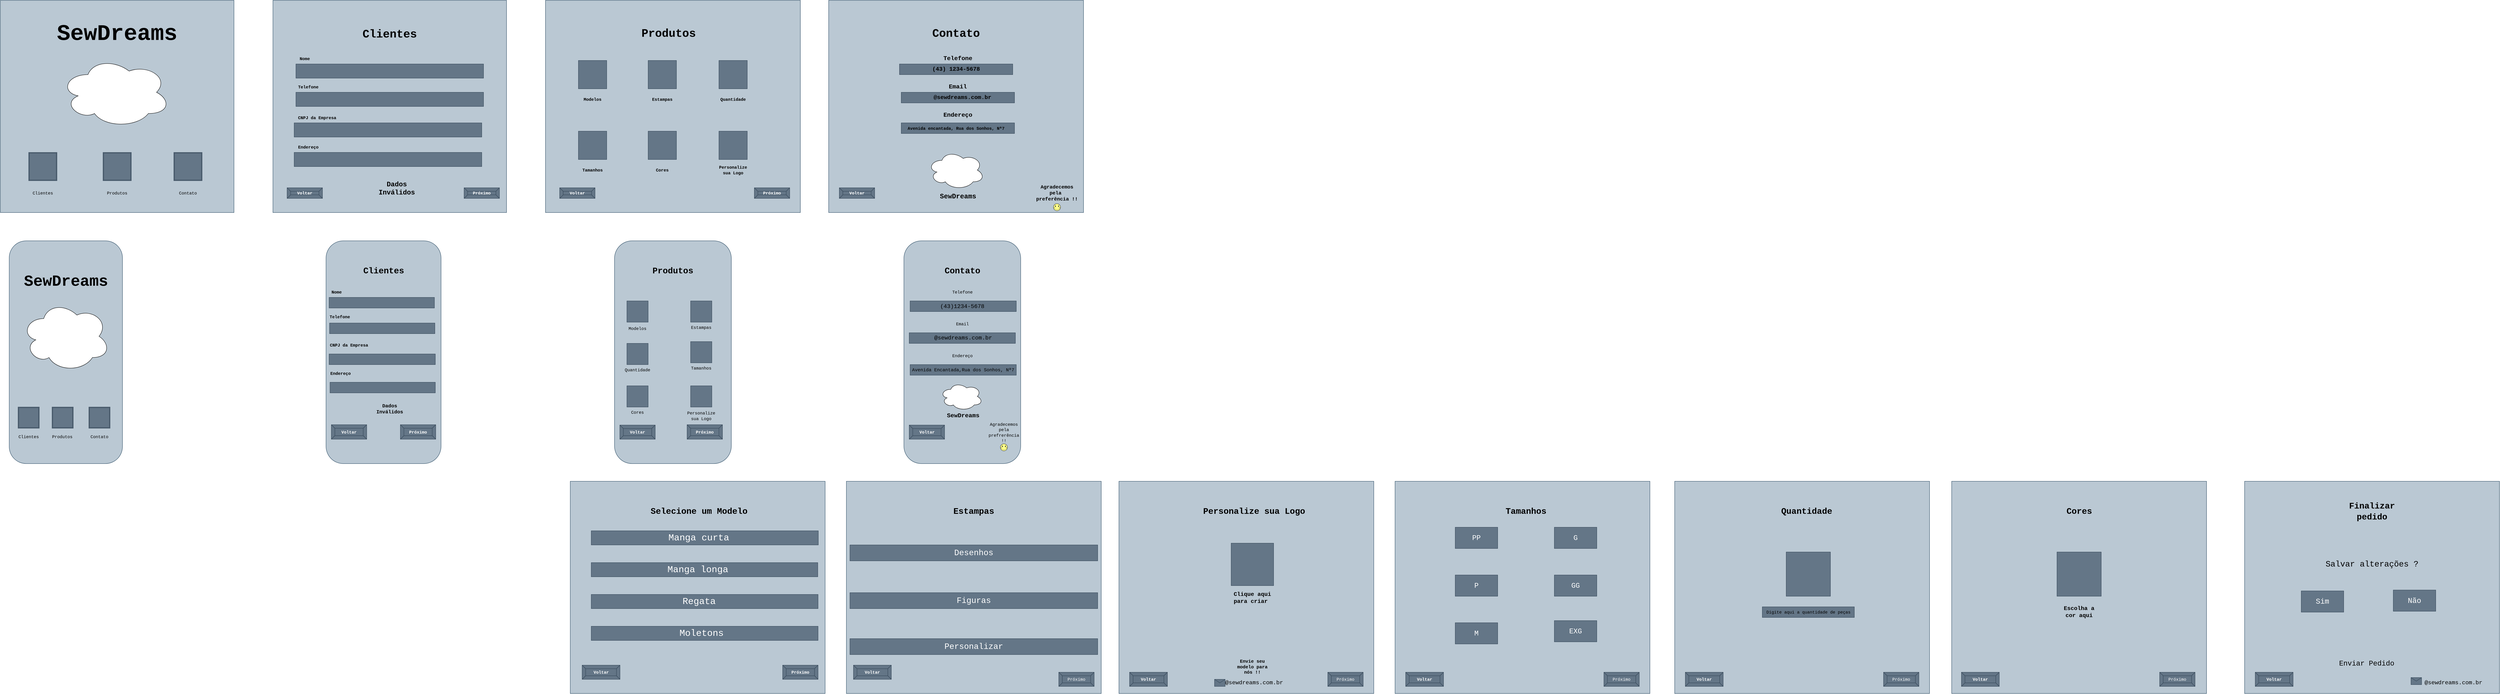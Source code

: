 <mxfile version="24.4.14" type="device">
  <diagram id="V2Eki8lrsAq_mwwm4eWt" name="Página-1">
    <mxGraphModel dx="1912" dy="1043" grid="1" gridSize="10" guides="1" tooltips="1" connect="1" arrows="1" fold="1" page="1" pageScale="1" pageWidth="827" pageHeight="1169" math="0" shadow="0">
      <root>
        <mxCell id="0" />
        <mxCell id="1" parent="0" />
        <mxCell id="AgfTuFufSc-NYEQd6qqG-1" value="" style="rounded=0;whiteSpace=wrap;html=1;direction=south;fillColor=#bac8d3;strokeColor=#23445d;" parent="1" vertex="1">
          <mxGeometry x="180" width="660" height="600" as="geometry" />
        </mxCell>
        <mxCell id="AgfTuFufSc-NYEQd6qqG-2" value="" style="shape=ext;double=1;whiteSpace=wrap;html=1;aspect=fixed;fillColor=#647687;strokeColor=#314354;fontColor=#ffffff;" parent="1" vertex="1">
          <mxGeometry x="260" y="430" width="80" height="80" as="geometry" />
        </mxCell>
        <mxCell id="AgfTuFufSc-NYEQd6qqG-3" value="" style="shape=ext;double=1;whiteSpace=wrap;html=1;aspect=fixed;fillColor=#647687;strokeColor=#314354;fontColor=#ffffff;" parent="1" vertex="1">
          <mxGeometry x="470" y="430" width="80" height="80" as="geometry" />
        </mxCell>
        <mxCell id="AgfTuFufSc-NYEQd6qqG-4" value="" style="shape=ext;double=1;whiteSpace=wrap;html=1;aspect=fixed;fillColor=#647687;strokeColor=#314354;fontColor=#ffffff;" parent="1" vertex="1">
          <mxGeometry x="670" y="430" width="80" height="80" as="geometry" />
        </mxCell>
        <mxCell id="AgfTuFufSc-NYEQd6qqG-6" value="" style="shape=image;html=1;verticalLabelPosition=bottom;verticalAlign=top;imageAspect=0;image=https://cdn-icons-png.flaticon.com/128/7223/7223258.png;" parent="1" vertex="1">
          <mxGeometry x="680" y="455" width="60" height="60" as="geometry" />
        </mxCell>
        <mxCell id="AgfTuFufSc-NYEQd6qqG-8" value="" style="shape=image;html=1;verticalLabelPosition=bottom;verticalAlign=top;imageAspect=0;image=https://cdn-icons-png.flaticon.com/128/2917/2917668.png;" parent="1" vertex="1">
          <mxGeometry x="480" y="460" width="60" height="60" as="geometry" />
        </mxCell>
        <mxCell id="AgfTuFufSc-NYEQd6qqG-10" value="" style="shape=image;html=1;verticalLabelPosition=bottom;verticalAlign=top;imageAspect=0;image=https://cdn-icons-png.flaticon.com/128/3239/3239147.png;" parent="1" vertex="1">
          <mxGeometry x="270" y="450" width="60" height="60" as="geometry" />
        </mxCell>
        <mxCell id="AgfTuFufSc-NYEQd6qqG-13" value="" style="ellipse;shape=cloud;whiteSpace=wrap;html=1;" parent="1" vertex="1">
          <mxGeometry x="350" y="160" width="310" height="200" as="geometry" />
        </mxCell>
        <mxCell id="AgfTuFufSc-NYEQd6qqG-15" value="" style="shape=image;html=1;verticalLabelPosition=bottom;verticalAlign=top;imageAspect=0;image=https://cdn-icons-png.flaticon.com/128/4424/4424430.png;" parent="1" vertex="1">
          <mxGeometry x="470" y="225" width="80" height="70" as="geometry" />
        </mxCell>
        <mxCell id="AgfTuFufSc-NYEQd6qqG-16" value="&lt;font face=&quot;Courier New&quot;&gt;Contato&lt;/font&gt;" style="text;html=1;align=center;verticalAlign=middle;whiteSpace=wrap;rounded=0;" parent="1" vertex="1">
          <mxGeometry x="680" y="530" width="60" height="30" as="geometry" />
        </mxCell>
        <mxCell id="AgfTuFufSc-NYEQd6qqG-17" value="&lt;font face=&quot;Courier New&quot;&gt;Produtos&lt;/font&gt;" style="text;html=1;align=center;verticalAlign=middle;whiteSpace=wrap;rounded=0;" parent="1" vertex="1">
          <mxGeometry x="480" y="530" width="60" height="30" as="geometry" />
        </mxCell>
        <mxCell id="AgfTuFufSc-NYEQd6qqG-18" value="&lt;font face=&quot;Courier New&quot;&gt;Clientes&lt;/font&gt;" style="text;html=1;align=center;verticalAlign=middle;whiteSpace=wrap;rounded=0;" parent="1" vertex="1">
          <mxGeometry x="270" y="530" width="60" height="30" as="geometry" />
        </mxCell>
        <mxCell id="AgfTuFufSc-NYEQd6qqG-19" value="SewDreams" style="text;html=1;align=center;verticalAlign=middle;whiteSpace=wrap;rounded=0;fontFamily=Courier New;fontSize=63;fontStyle=1" parent="1" vertex="1">
          <mxGeometry x="205" y="60" width="610" height="70" as="geometry" />
        </mxCell>
        <mxCell id="AgfTuFufSc-NYEQd6qqG-20" value="&lt;h1&gt;&lt;br&gt;&lt;/h1&gt;" style="rounded=0;whiteSpace=wrap;html=1;direction=south;fillColor=#bac8d3;strokeColor=#23445d;" parent="1" vertex="1">
          <mxGeometry x="950" width="660" height="600" as="geometry" />
        </mxCell>
        <mxCell id="AgfTuFufSc-NYEQd6qqG-21" value="&lt;font face=&quot;Courier New&quot; style=&quot;font-size: 32px;&quot;&gt;&lt;span style=&quot;font-size: 32px;&quot;&gt;&lt;span style=&quot;font-size: 32px;&quot;&gt;Clientes&lt;/span&gt;&lt;/span&gt;&lt;/font&gt;" style="text;html=1;align=center;verticalAlign=middle;whiteSpace=wrap;rounded=0;fontSize=32;fontStyle=1" parent="1" vertex="1">
          <mxGeometry x="1090" y="80" width="380" height="30" as="geometry" />
        </mxCell>
        <mxCell id="AgfTuFufSc-NYEQd6qqG-24" value="" style="rounded=0;whiteSpace=wrap;html=1;fillColor=#647687;fontColor=#ffffff;strokeColor=#314354;" parent="1" vertex="1">
          <mxGeometry x="1015" y="180" width="530" height="40" as="geometry" />
        </mxCell>
        <mxCell id="AgfTuFufSc-NYEQd6qqG-25" value="" style="rounded=0;whiteSpace=wrap;html=1;fillColor=#647687;fontColor=#ffffff;strokeColor=#314354;" parent="1" vertex="1">
          <mxGeometry x="1015" y="260" width="530" height="40" as="geometry" />
        </mxCell>
        <mxCell id="AgfTuFufSc-NYEQd6qqG-26" value="" style="rounded=0;whiteSpace=wrap;html=1;fillColor=#647687;fontColor=#ffffff;strokeColor=#314354;" parent="1" vertex="1">
          <mxGeometry x="1010" y="346.5" width="530" height="40" as="geometry" />
        </mxCell>
        <mxCell id="AgfTuFufSc-NYEQd6qqG-27" value="" style="rounded=0;whiteSpace=wrap;html=1;direction=south;fillColor=#bac8d3;strokeColor=#23445d;" parent="1" vertex="1">
          <mxGeometry x="1720" width="720" height="600" as="geometry" />
        </mxCell>
        <mxCell id="AgfTuFufSc-NYEQd6qqG-28" value="&lt;h1&gt;&lt;font style=&quot;font-size: 32px;&quot; face=&quot;Courier New&quot;&gt;Produtos&lt;/font&gt;&lt;/h1&gt;" style="text;html=1;align=center;verticalAlign=middle;whiteSpace=wrap;rounded=0;" parent="1" vertex="1">
          <mxGeometry x="1893" y="80" width="350" height="30" as="geometry" />
        </mxCell>
        <mxCell id="AgfTuFufSc-NYEQd6qqG-29" value="" style="whiteSpace=wrap;html=1;aspect=fixed;fillColor=#647687;fontColor=#ffffff;strokeColor=#314354;" parent="1" vertex="1">
          <mxGeometry x="1813" y="170" width="80" height="80" as="geometry" />
        </mxCell>
        <mxCell id="AgfTuFufSc-NYEQd6qqG-30" value="" style="whiteSpace=wrap;html=1;aspect=fixed;fillColor=#647687;fontColor=#ffffff;strokeColor=#314354;" parent="1" vertex="1">
          <mxGeometry x="2010" y="170" width="80" height="80" as="geometry" />
        </mxCell>
        <mxCell id="AgfTuFufSc-NYEQd6qqG-31" value="" style="whiteSpace=wrap;html=1;aspect=fixed;fillColor=#647687;fontColor=#ffffff;strokeColor=#314354;" parent="1" vertex="1">
          <mxGeometry x="2210" y="170" width="80" height="80" as="geometry" />
        </mxCell>
        <mxCell id="AgfTuFufSc-NYEQd6qqG-32" value="" style="whiteSpace=wrap;html=1;aspect=fixed;fillColor=#647687;fontColor=#ffffff;strokeColor=#314354;" parent="1" vertex="1">
          <mxGeometry x="1813" y="370" width="80" height="80" as="geometry" />
        </mxCell>
        <mxCell id="AgfTuFufSc-NYEQd6qqG-33" value="" style="whiteSpace=wrap;html=1;aspect=fixed;fillColor=#647687;fontColor=#ffffff;strokeColor=#314354;" parent="1" vertex="1">
          <mxGeometry x="2010" y="370" width="80" height="80" as="geometry" />
        </mxCell>
        <mxCell id="AgfTuFufSc-NYEQd6qqG-34" value="" style="whiteSpace=wrap;html=1;aspect=fixed;fillColor=#647687;fontColor=#ffffff;strokeColor=#314354;" parent="1" vertex="1">
          <mxGeometry x="2210" y="370" width="80" height="80" as="geometry" />
        </mxCell>
        <mxCell id="AgfTuFufSc-NYEQd6qqG-38" style="edgeStyle=orthogonalEdgeStyle;rounded=0;orthogonalLoop=1;jettySize=auto;html=1;exitX=1;exitY=0.5;exitDx=0;exitDy=0;" parent="1" source="AgfTuFufSc-NYEQd6qqG-27" target="AgfTuFufSc-NYEQd6qqG-27" edge="1">
          <mxGeometry relative="1" as="geometry" />
        </mxCell>
        <mxCell id="AgfTuFufSc-NYEQd6qqG-39" value="" style="rounded=0;whiteSpace=wrap;html=1;direction=south;fillColor=#bac8d3;strokeColor=#23445d;fontFamily=Courier New;fontStyle=1" parent="1" vertex="1">
          <mxGeometry x="2520" width="720" height="600" as="geometry" />
        </mxCell>
        <mxCell id="AgfTuFufSc-NYEQd6qqG-40" value="&lt;b&gt;&lt;font style=&quot;font-size: 32px;&quot;&gt;Contato&lt;/font&gt;&lt;/b&gt;" style="text;html=1;align=center;verticalAlign=middle;whiteSpace=wrap;rounded=0;fontFamily=Courier New;" parent="1" vertex="1">
          <mxGeometry x="2755" y="80" width="250" height="30" as="geometry" />
        </mxCell>
        <mxCell id="AgfTuFufSc-NYEQd6qqG-41" value="&lt;font face=&quot;Courier New&quot;&gt;&lt;b&gt;Voltar&lt;/b&gt;&lt;/font&gt;" style="labelPosition=center;verticalLabelPosition=middle;align=center;html=1;shape=mxgraph.basic.button;dx=10;whiteSpace=wrap;fillColor=#647687;fontColor=#ffffff;strokeColor=#314354;" parent="1" vertex="1">
          <mxGeometry x="1760" y="530" width="100" height="30" as="geometry" />
        </mxCell>
        <mxCell id="AgfTuFufSc-NYEQd6qqG-42" value="&lt;font face=&quot;Courier New&quot;&gt;&lt;b&gt;Próximo&lt;/b&gt;&lt;/font&gt;" style="labelPosition=center;verticalLabelPosition=middle;align=center;html=1;shape=mxgraph.basic.button;dx=10;whiteSpace=wrap;fillColor=#647687;strokeColor=#314354;fontColor=#ffffff;" parent="1" vertex="1">
          <mxGeometry x="2310" y="530" width="100" height="30" as="geometry" />
        </mxCell>
        <mxCell id="AgfTuFufSc-NYEQd6qqG-43" value="&lt;font face=&quot;Courier New&quot;&gt;&lt;b&gt;Próximo&lt;/b&gt;&lt;/font&gt;" style="labelPosition=center;verticalLabelPosition=middle;align=center;html=1;shape=mxgraph.basic.button;dx=10;whiteSpace=wrap;fillColor=#647687;fontColor=#ffffff;strokeColor=#314354;" parent="1" vertex="1">
          <mxGeometry x="1490" y="530" width="100" height="30" as="geometry" />
        </mxCell>
        <mxCell id="AgfTuFufSc-NYEQd6qqG-44" value="&lt;font face=&quot;Courier New&quot;&gt;&lt;b&gt;Voltar&lt;/b&gt;&lt;/font&gt;" style="labelPosition=center;verticalLabelPosition=middle;align=center;html=1;shape=mxgraph.basic.button;dx=10;whiteSpace=wrap;fillColor=#647687;fontColor=#ffffff;strokeColor=#314354;" parent="1" vertex="1">
          <mxGeometry x="990" y="530" width="100" height="30" as="geometry" />
        </mxCell>
        <mxCell id="AgfTuFufSc-NYEQd6qqG-45" value="&lt;font face=&quot;Courier New&quot;&gt;&lt;b&gt;Voltar&lt;/b&gt;&lt;/font&gt;" style="labelPosition=center;verticalLabelPosition=middle;align=center;html=1;shape=mxgraph.basic.button;dx=10;whiteSpace=wrap;fillColor=#647687;fontColor=#ffffff;strokeColor=#314354;" parent="1" vertex="1">
          <mxGeometry x="2550" y="530" width="100" height="30" as="geometry" />
        </mxCell>
        <mxCell id="AgfTuFufSc-NYEQd6qqG-50" value="&lt;font size=&quot;1&quot; face=&quot;Courier New&quot;&gt;&lt;b style=&quot;font-size: 17px;&quot;&gt;Email&lt;/b&gt;&lt;/font&gt;" style="text;html=1;align=center;verticalAlign=middle;whiteSpace=wrap;rounded=0;" parent="1" vertex="1">
          <mxGeometry x="2855" y="230" width="60" height="30" as="geometry" />
        </mxCell>
        <mxCell id="AgfTuFufSc-NYEQd6qqG-53" value="" style="verticalLabelPosition=bottom;verticalAlign=top;html=1;shape=mxgraph.basic.rect;fillColor2=none;strokeWidth=1;size=20;indent=5;fillColor=#647687;fontColor=#ffffff;strokeColor=#314354;" parent="1" vertex="1">
          <mxGeometry x="2720" y="180" width="320" height="30" as="geometry" />
        </mxCell>
        <mxCell id="AgfTuFufSc-NYEQd6qqG-54" value="&lt;font face=&quot;Courier New&quot; style=&quot;font-size: 16px;&quot;&gt;&lt;b&gt;(43) 1234-5678&lt;/b&gt;&lt;/font&gt;" style="text;html=1;align=center;verticalAlign=middle;whiteSpace=wrap;rounded=0;" parent="1" vertex="1">
          <mxGeometry x="2720" y="180" width="320" height="30" as="geometry" />
        </mxCell>
        <mxCell id="AgfTuFufSc-NYEQd6qqG-55" value="" style="verticalLabelPosition=bottom;verticalAlign=top;html=1;shape=mxgraph.basic.rect;fillColor2=none;strokeWidth=1;size=20;indent=5;fillColor=#647687;fontColor=#ffffff;strokeColor=#314354;" parent="1" vertex="1">
          <mxGeometry x="2725" y="260" width="320" height="30" as="geometry" />
        </mxCell>
        <mxCell id="AgfTuFufSc-NYEQd6qqG-56" value="&lt;font color=&quot;#030303&quot; style=&quot;font-size: 16px;&quot; face=&quot;Courier New&quot;&gt;&lt;b&gt;@sewdreams.com.br&lt;/b&gt;&lt;/font&gt;" style="text;html=1;align=center;verticalAlign=middle;whiteSpace=wrap;rounded=0;" parent="1" vertex="1">
          <mxGeometry x="2852.5" y="260" width="90" height="30" as="geometry" />
        </mxCell>
        <mxCell id="9omwzjIVflfiaItljNFr-4" value="&lt;font face=&quot;Courier New&quot;&gt;&lt;b&gt;Nome&lt;/b&gt;&lt;/font&gt;" style="text;html=1;align=center;verticalAlign=middle;whiteSpace=wrap;rounded=0;" parent="1" vertex="1">
          <mxGeometry x="1010" y="150" width="60" height="30" as="geometry" />
        </mxCell>
        <mxCell id="9omwzjIVflfiaItljNFr-5" value="&lt;font face=&quot;Courier New&quot;&gt;&lt;b&gt;Telefone&lt;/b&gt;&lt;/font&gt;" style="text;html=1;align=center;verticalAlign=middle;whiteSpace=wrap;rounded=0;" parent="1" vertex="1">
          <mxGeometry x="1020" y="230" width="60" height="30" as="geometry" />
        </mxCell>
        <mxCell id="9omwzjIVflfiaItljNFr-7" value="&lt;font face=&quot;Courier New&quot;&gt;&lt;b&gt;Modelos&lt;/b&gt;&lt;/font&gt;" style="text;html=1;align=center;verticalAlign=middle;whiteSpace=wrap;rounded=0;" parent="1" vertex="1">
          <mxGeometry x="1823" y="265" width="60" height="30" as="geometry" />
        </mxCell>
        <mxCell id="9omwzjIVflfiaItljNFr-8" value="&lt;font face=&quot;Courier New&quot;&gt;&lt;b&gt;Estampas&lt;/b&gt;&lt;/font&gt;" style="text;html=1;align=center;verticalAlign=middle;whiteSpace=wrap;rounded=0;" parent="1" vertex="1">
          <mxGeometry x="2020" y="265" width="60" height="30" as="geometry" />
        </mxCell>
        <mxCell id="9omwzjIVflfiaItljNFr-9" value="&lt;font face=&quot;Courier New&quot;&gt;&lt;b&gt;Tamanhos&lt;/b&gt;&lt;/font&gt;" style="text;html=1;align=center;verticalAlign=middle;whiteSpace=wrap;rounded=0;" parent="1" vertex="1">
          <mxGeometry x="1823" y="465" width="60" height="30" as="geometry" />
        </mxCell>
        <mxCell id="9omwzjIVflfiaItljNFr-10" value="&lt;font face=&quot;Courier New&quot;&gt;&lt;b&gt;Cores&lt;/b&gt;&lt;/font&gt;" style="text;html=1;align=center;verticalAlign=middle;whiteSpace=wrap;rounded=0;" parent="1" vertex="1">
          <mxGeometry x="2020" y="465" width="60" height="30" as="geometry" />
        </mxCell>
        <mxCell id="9omwzjIVflfiaItljNFr-11" value="&lt;font face=&quot;Courier New&quot;&gt;&lt;b&gt;Quantidade&lt;/b&gt;&lt;/font&gt;" style="text;html=1;align=center;verticalAlign=middle;whiteSpace=wrap;rounded=0;" parent="1" vertex="1">
          <mxGeometry x="2220" y="265" width="60" height="30" as="geometry" />
        </mxCell>
        <mxCell id="9omwzjIVflfiaItljNFr-12" value="&lt;font face=&quot;Courier New&quot;&gt;&lt;b&gt;Personalize sua Logo&lt;/b&gt;&lt;/font&gt;" style="text;html=1;align=center;verticalAlign=middle;whiteSpace=wrap;rounded=0;" parent="1" vertex="1">
          <mxGeometry x="2220" y="465" width="60" height="30" as="geometry" />
        </mxCell>
        <mxCell id="9omwzjIVflfiaItljNFr-13" value="&lt;font face=&quot;Courier New&quot;&gt;&lt;b&gt;CNPJ da Empresa&lt;/b&gt;&lt;/font&gt;" style="text;html=1;align=center;verticalAlign=middle;whiteSpace=wrap;rounded=0;" parent="1" vertex="1">
          <mxGeometry x="990" y="316.5" width="170" height="30" as="geometry" />
        </mxCell>
        <mxCell id="9omwzjIVflfiaItljNFr-15" value="" style="ellipse;shape=cloud;whiteSpace=wrap;html=1;" parent="1" vertex="1">
          <mxGeometry x="2800" y="425" width="160" height="110" as="geometry" />
        </mxCell>
        <mxCell id="9omwzjIVflfiaItljNFr-16" value="" style="shape=image;html=1;verticalLabelPosition=bottom;verticalAlign=top;imageAspect=0;image=https://cdn-icons-png.flaticon.com/128/4424/4424430.png;" parent="1" vertex="1">
          <mxGeometry x="2857.5" y="455" width="50" height="50" as="geometry" />
        </mxCell>
        <mxCell id="9omwzjIVflfiaItljNFr-17" value="&lt;font size=&quot;1&quot; face=&quot;Courier New&quot; style=&quot;&quot;&gt;&lt;b style=&quot;font-size: 19px;&quot;&gt;SewDreams&lt;/b&gt;&lt;/font&gt;" style="text;html=1;align=center;verticalAlign=middle;whiteSpace=wrap;rounded=0;" parent="1" vertex="1">
          <mxGeometry x="2842.5" y="540" width="85" height="30" as="geometry" />
        </mxCell>
        <mxCell id="9omwzjIVflfiaItljNFr-18" value="&lt;font size=&quot;1&quot; face=&quot;Courier New&quot;&gt;&lt;b style=&quot;font-size: 14px;&quot;&gt;Agradecemos pela&amp;nbsp; preferência !!&lt;/b&gt;&lt;/font&gt;" style="text;html=1;align=center;verticalAlign=middle;whiteSpace=wrap;rounded=0;" parent="1" vertex="1">
          <mxGeometry x="3100" y="530" width="130" height="30" as="geometry" />
        </mxCell>
        <mxCell id="9omwzjIVflfiaItljNFr-19" value="" style="shape=image;verticalLabelPosition=bottom;labelBackgroundColor=default;verticalAlign=top;aspect=fixed;imageAspect=0;image=https://cdn-icons-png.flaticon.com/128/4002/4002506.png;" parent="1" vertex="1">
          <mxGeometry x="2219" y="190" width="61" height="61" as="geometry" />
        </mxCell>
        <mxCell id="9omwzjIVflfiaItljNFr-23" value="" style="shape=image;verticalLabelPosition=bottom;labelBackgroundColor=default;verticalAlign=top;aspect=fixed;imageAspect=0;image=https://cdn-icons-png.flaticon.com/128/5294/5294796.png;" parent="1" vertex="1">
          <mxGeometry x="2215.5" y="384" width="68" height="68" as="geometry" />
        </mxCell>
        <mxCell id="9omwzjIVflfiaItljNFr-24" value="" style="shape=image;verticalLabelPosition=bottom;labelBackgroundColor=default;verticalAlign=top;aspect=fixed;imageAspect=0;image=https://cdn-icons-png.flaticon.com/128/2280/2280559.png;" parent="1" vertex="1">
          <mxGeometry x="2022" y="392" width="58" height="58" as="geometry" />
        </mxCell>
        <mxCell id="9omwzjIVflfiaItljNFr-25" value="" style="shape=image;verticalLabelPosition=bottom;labelBackgroundColor=default;verticalAlign=top;aspect=fixed;imageAspect=0;image=https://cdn-icons-png.flaticon.com/128/8996/8996654.png;" parent="1" vertex="1">
          <mxGeometry x="1820" y="386.5" width="63" height="63" as="geometry" />
        </mxCell>
        <mxCell id="9omwzjIVflfiaItljNFr-26" value="" style="shape=image;verticalLabelPosition=bottom;labelBackgroundColor=default;verticalAlign=top;aspect=fixed;imageAspect=0;image=https://cdn-icons-png.flaticon.com/128/3005/3005895.png;" parent="1" vertex="1">
          <mxGeometry x="2025" y="195" width="55" height="55" as="geometry" />
        </mxCell>
        <mxCell id="9omwzjIVflfiaItljNFr-27" value="" style="shape=image;verticalLabelPosition=bottom;labelBackgroundColor=default;verticalAlign=top;aspect=fixed;imageAspect=0;image=https://cdn-icons-png.flaticon.com/128/4029/4029200.png;" parent="1" vertex="1">
          <mxGeometry x="1823.5" y="190.5" width="59.5" height="59.5" as="geometry" />
        </mxCell>
        <mxCell id="9omwzjIVflfiaItljNFr-28" value="&lt;font face=&quot;Courier New&quot;&gt;&lt;b&gt;Endereço&lt;/b&gt;&lt;/font&gt;" style="text;html=1;align=center;verticalAlign=middle;whiteSpace=wrap;rounded=0;" parent="1" vertex="1">
          <mxGeometry x="1020" y="400" width="60" height="30" as="geometry" />
        </mxCell>
        <mxCell id="9omwzjIVflfiaItljNFr-29" value="" style="rounded=0;whiteSpace=wrap;html=1;fillColor=#647687;fontColor=#ffffff;strokeColor=#314354;" parent="1" vertex="1">
          <mxGeometry x="1010" y="430" width="530" height="40" as="geometry" />
        </mxCell>
        <mxCell id="9omwzjIVflfiaItljNFr-31" value="&lt;font size=&quot;1&quot; face=&quot;Courier New&quot;&gt;&lt;b style=&quot;font-size: 17px;&quot;&gt;Telefone&lt;/b&gt;&lt;/font&gt;" style="text;html=1;align=center;verticalAlign=middle;whiteSpace=wrap;rounded=0;" parent="1" vertex="1">
          <mxGeometry x="2855" y="150" width="60" height="30" as="geometry" />
        </mxCell>
        <mxCell id="9omwzjIVflfiaItljNFr-32" value="&lt;font size=&quot;1&quot; face=&quot;Courier New&quot;&gt;&lt;b style=&quot;font-size: 17px;&quot;&gt;Endereço&lt;/b&gt;&lt;/font&gt;" style="text;html=1;align=center;verticalAlign=middle;whiteSpace=wrap;rounded=0;" parent="1" vertex="1">
          <mxGeometry x="2855" y="310" width="60" height="30" as="geometry" />
        </mxCell>
        <mxCell id="9omwzjIVflfiaItljNFr-33" value="" style="rounded=0;whiteSpace=wrap;html=1;fillColor=#647687;fontColor=#ffffff;strokeColor=#314354;" parent="1" vertex="1">
          <mxGeometry x="2725" y="346.5" width="320" height="30" as="geometry" />
        </mxCell>
        <mxCell id="9omwzjIVflfiaItljNFr-34" value="&lt;font color=&quot;#030303&quot;&gt;&lt;font style=&quot;&quot; face=&quot;Courier New&quot;&gt;&lt;b style=&quot;&quot;&gt;Avenida encantada, Rua dos Sonhos, Nª7&lt;/b&gt;&lt;/font&gt;&lt;/font&gt;" style="text;html=1;align=center;verticalAlign=middle;whiteSpace=wrap;rounded=0;" parent="1" vertex="1">
          <mxGeometry x="2686.25" y="346.5" width="387.5" height="30" as="geometry" />
        </mxCell>
        <mxCell id="9omwzjIVflfiaItljNFr-35" value="" style="verticalLabelPosition=bottom;verticalAlign=top;html=1;shape=mxgraph.basic.smiley;fillColor=#ffff88;strokeColor=#36393d;fontSize=8;" parent="1" vertex="1">
          <mxGeometry x="3155" y="575" width="20" height="20" as="geometry" />
        </mxCell>
        <mxCell id="9omwzjIVflfiaItljNFr-38" value="" style="rounded=1;whiteSpace=wrap;html=1;direction=south;fillColor=#bac8d3;strokeColor=#23445d;" parent="1" vertex="1">
          <mxGeometry x="205" y="680" width="320" height="630" as="geometry" />
        </mxCell>
        <mxCell id="9omwzjIVflfiaItljNFr-41" value="&lt;h1 style=&quot;&quot;&gt;&lt;font style=&quot;font-size: 44px;&quot;&gt;SewDreams&lt;/font&gt;&lt;/h1&gt;" style="text;html=1;align=center;verticalAlign=middle;whiteSpace=wrap;rounded=0;fontFamily=Courier New;fontStyle=1;fontSize=13;" parent="1" vertex="1">
          <mxGeometry x="322.5" y="780" width="85" height="30" as="geometry" />
        </mxCell>
        <mxCell id="9omwzjIVflfiaItljNFr-42" value="" style="ellipse;shape=cloud;whiteSpace=wrap;html=1;" parent="1" vertex="1">
          <mxGeometry x="240" y="850" width="250" height="200" as="geometry" />
        </mxCell>
        <mxCell id="9omwzjIVflfiaItljNFr-43" value="" style="shape=image;html=1;verticalLabelPosition=bottom;verticalAlign=top;imageAspect=0;image=https://cdn-icons-png.flaticon.com/128/4424/4424430.png;" parent="1" vertex="1">
          <mxGeometry x="326" y="912.5" width="87.5" height="75" as="geometry" />
        </mxCell>
        <mxCell id="9omwzjIVflfiaItljNFr-44" value="" style="shape=ext;double=1;whiteSpace=wrap;html=1;aspect=fixed;fillColor=#647687;fontColor=#ffffff;strokeColor=#314354;" parent="1" vertex="1">
          <mxGeometry x="230" y="1150" width="60" height="60" as="geometry" />
        </mxCell>
        <mxCell id="9omwzjIVflfiaItljNFr-45" value="" style="shape=image;html=1;verticalLabelPosition=bottom;verticalAlign=top;imageAspect=0;image=https://cdn-icons-png.flaticon.com/128/3239/3239147.png;" parent="1" vertex="1">
          <mxGeometry x="235" y="1160" width="50" height="50" as="geometry" />
        </mxCell>
        <mxCell id="9omwzjIVflfiaItljNFr-46" value="" style="shape=ext;double=1;whiteSpace=wrap;html=1;aspect=fixed;fillColor=#647687;fontColor=#ffffff;strokeColor=#314354;" parent="1" vertex="1">
          <mxGeometry x="326" y="1150" width="60" height="60" as="geometry" />
        </mxCell>
        <mxCell id="9omwzjIVflfiaItljNFr-47" value="" style="shape=image;html=1;verticalLabelPosition=bottom;verticalAlign=top;imageAspect=0;image=https://cdn-icons-png.flaticon.com/128/2917/2917668.png;" parent="1" vertex="1">
          <mxGeometry x="330" y="1169" width="50" height="50" as="geometry" />
        </mxCell>
        <mxCell id="9omwzjIVflfiaItljNFr-48" value="" style="shape=ext;double=1;whiteSpace=wrap;html=1;aspect=fixed;fillColor=#647687;fontColor=#ffffff;strokeColor=#314354;" parent="1" vertex="1">
          <mxGeometry x="430" y="1150" width="60" height="60" as="geometry" />
        </mxCell>
        <mxCell id="9omwzjIVflfiaItljNFr-49" value="" style="shape=image;html=1;verticalLabelPosition=bottom;verticalAlign=top;imageAspect=0;image=https://cdn-icons-png.flaticon.com/128/7223/7223258.png;" parent="1" vertex="1">
          <mxGeometry x="437.5" y="1160" width="45" height="50" as="geometry" />
        </mxCell>
        <mxCell id="9omwzjIVflfiaItljNFr-50" value="&lt;font face=&quot;Courier New&quot;&gt;Clientes&lt;/font&gt;" style="text;html=1;align=center;verticalAlign=middle;whiteSpace=wrap;rounded=0;" parent="1" vertex="1">
          <mxGeometry x="230" y="1219" width="60" height="30" as="geometry" />
        </mxCell>
        <mxCell id="9omwzjIVflfiaItljNFr-51" value="&lt;font face=&quot;Courier New&quot;&gt;Produtos&lt;/font&gt;" style="text;html=1;align=center;verticalAlign=middle;whiteSpace=wrap;rounded=0;" parent="1" vertex="1">
          <mxGeometry x="325" y="1219" width="60" height="30" as="geometry" />
        </mxCell>
        <mxCell id="9omwzjIVflfiaItljNFr-52" value="&lt;font face=&quot;Courier New&quot;&gt;Contato&lt;/font&gt;" style="text;html=1;align=center;verticalAlign=middle;whiteSpace=wrap;rounded=0;" parent="1" vertex="1">
          <mxGeometry x="430" y="1219" width="60" height="30" as="geometry" />
        </mxCell>
        <mxCell id="q7iPZD9RiJR8RyIHpfa4-1" value="" style="rounded=1;whiteSpace=wrap;html=1;direction=south;fillColor=#bac8d3;strokeColor=#23445d;" parent="1" vertex="1">
          <mxGeometry x="1100" y="680" width="325" height="630" as="geometry" />
        </mxCell>
        <mxCell id="q7iPZD9RiJR8RyIHpfa4-2" value="&lt;h1&gt;&lt;font face=&quot;Courier New&quot;&gt;Clientes&lt;/font&gt;&lt;/h1&gt;" style="text;html=1;align=center;verticalAlign=middle;whiteSpace=wrap;rounded=0;" parent="1" vertex="1">
          <mxGeometry x="1232.5" y="750" width="60" height="30" as="geometry" />
        </mxCell>
        <mxCell id="q7iPZD9RiJR8RyIHpfa4-4" value="&lt;font face=&quot;Courier New&quot;&gt;&lt;b&gt;Nome&lt;/b&gt;&lt;/font&gt;" style="text;html=1;align=center;verticalAlign=middle;whiteSpace=wrap;rounded=0;" parent="1" vertex="1">
          <mxGeometry x="1100" y="810" width="60" height="30" as="geometry" />
        </mxCell>
        <mxCell id="q7iPZD9RiJR8RyIHpfa4-5" value="" style="rounded=0;whiteSpace=wrap;html=1;fillColor=#647687;fontColor=#ffffff;strokeColor=#314354;" parent="1" vertex="1">
          <mxGeometry x="1108.75" y="840" width="297.5" height="30" as="geometry" />
        </mxCell>
        <mxCell id="q7iPZD9RiJR8RyIHpfa4-6" value="&lt;font face=&quot;Courier New&quot;&gt;&lt;b&gt;Telefone&lt;/b&gt;&lt;/font&gt;" style="text;html=1;align=center;verticalAlign=middle;whiteSpace=wrap;rounded=0;" parent="1" vertex="1">
          <mxGeometry x="1108.75" y="880" width="60" height="30" as="geometry" />
        </mxCell>
        <mxCell id="q7iPZD9RiJR8RyIHpfa4-7" value="" style="rounded=0;whiteSpace=wrap;html=1;fillColor=#647687;fontColor=#ffffff;strokeColor=#314354;" parent="1" vertex="1">
          <mxGeometry x="1110" y="912.5" width="297.5" height="30" as="geometry" />
        </mxCell>
        <mxCell id="q7iPZD9RiJR8RyIHpfa4-8" value="&lt;font face=&quot;Courier New&quot;&gt;CNPJ da Empresa&lt;/font&gt;" style="text;html=1;align=center;verticalAlign=middle;whiteSpace=wrap;rounded=0;fontStyle=1" parent="1" vertex="1">
          <mxGeometry x="1100" y="960" width="130" height="30" as="geometry" />
        </mxCell>
        <mxCell id="q7iPZD9RiJR8RyIHpfa4-9" value="" style="rounded=0;whiteSpace=wrap;html=1;fillColor=#647687;fontColor=#ffffff;strokeColor=#314354;" parent="1" vertex="1">
          <mxGeometry x="1108.75" y="1000" width="300" height="30" as="geometry" />
        </mxCell>
        <mxCell id="q7iPZD9RiJR8RyIHpfa4-10" value="" style="rounded=0;whiteSpace=wrap;html=1;fillColor=#647687;fontColor=#ffffff;strokeColor=#314354;" parent="1" vertex="1">
          <mxGeometry x="1111.25" y="1080" width="297.5" height="30" as="geometry" />
        </mxCell>
        <mxCell id="q7iPZD9RiJR8RyIHpfa4-11" value="&lt;font face=&quot;Courier New&quot;&gt;&lt;b&gt;Endereço&lt;/b&gt;&lt;/font&gt;" style="text;html=1;align=center;verticalAlign=middle;whiteSpace=wrap;rounded=0;" parent="1" vertex="1">
          <mxGeometry x="1111.25" y="1040" width="60" height="30" as="geometry" />
        </mxCell>
        <mxCell id="q7iPZD9RiJR8RyIHpfa4-12" value="&lt;font face=&quot;Courier New&quot;&gt;&lt;b&gt;Voltar&lt;/b&gt;&lt;/font&gt;" style="labelPosition=center;verticalLabelPosition=middle;align=center;html=1;shape=mxgraph.basic.button;dx=10;whiteSpace=wrap;fillColor=#647687;fontColor=#ffffff;strokeColor=#314354;" parent="1" vertex="1">
          <mxGeometry x="1115" y="1200" width="100" height="41" as="geometry" />
        </mxCell>
        <mxCell id="q7iPZD9RiJR8RyIHpfa4-13" value="&lt;font face=&quot;Courier New&quot;&gt;&lt;b&gt;Próximo&lt;/b&gt;&lt;/font&gt;" style="labelPosition=center;verticalLabelPosition=middle;align=center;html=1;shape=mxgraph.basic.button;dx=10;whiteSpace=wrap;fillColor=#647687;fontColor=#ffffff;strokeColor=#314354;" parent="1" vertex="1">
          <mxGeometry x="1310" y="1200" width="100" height="41" as="geometry" />
        </mxCell>
        <mxCell id="q7iPZD9RiJR8RyIHpfa4-14" value="" style="rounded=1;whiteSpace=wrap;html=1;direction=south;fillColor=#bac8d3;strokeColor=#23445d;" parent="1" vertex="1">
          <mxGeometry x="1915" y="680" width="330" height="630" as="geometry" />
        </mxCell>
        <mxCell id="q7iPZD9RiJR8RyIHpfa4-15" value="&lt;h1&gt;&lt;font face=&quot;Courier New&quot;&gt;Produtos&lt;/font&gt;&lt;/h1&gt;" style="text;html=1;align=center;verticalAlign=middle;whiteSpace=wrap;rounded=0;" parent="1" vertex="1">
          <mxGeometry x="2050" y="750" width="60" height="30" as="geometry" />
        </mxCell>
        <mxCell id="q7iPZD9RiJR8RyIHpfa4-16" value="" style="whiteSpace=wrap;html=1;aspect=fixed;fillColor=#647687;fontColor=#ffffff;strokeColor=#314354;" parent="1" vertex="1">
          <mxGeometry x="1950" y="850" width="60" height="60" as="geometry" />
        </mxCell>
        <mxCell id="q7iPZD9RiJR8RyIHpfa4-17" value="" style="whiteSpace=wrap;html=1;aspect=fixed;fillColor=#647687;fontColor=#ffffff;strokeColor=#314354;" parent="1" vertex="1">
          <mxGeometry x="2130" y="850" width="60" height="60" as="geometry" />
        </mxCell>
        <mxCell id="q7iPZD9RiJR8RyIHpfa4-18" value="" style="whiteSpace=wrap;html=1;aspect=fixed;fillColor=#647687;fontColor=#ffffff;strokeColor=#314354;" parent="1" vertex="1">
          <mxGeometry x="1950" y="970" width="60" height="60" as="geometry" />
        </mxCell>
        <mxCell id="q7iPZD9RiJR8RyIHpfa4-19" value="" style="whiteSpace=wrap;html=1;aspect=fixed;fillColor=#647687;fontColor=#ffffff;strokeColor=#314354;" parent="1" vertex="1">
          <mxGeometry x="2130" y="965" width="60" height="60" as="geometry" />
        </mxCell>
        <mxCell id="q7iPZD9RiJR8RyIHpfa4-20" value="" style="whiteSpace=wrap;html=1;aspect=fixed;fillColor=#647687;fontColor=#ffffff;strokeColor=#314354;" parent="1" vertex="1">
          <mxGeometry x="1950" y="1090" width="60" height="60" as="geometry" />
        </mxCell>
        <mxCell id="q7iPZD9RiJR8RyIHpfa4-21" value="" style="whiteSpace=wrap;html=1;aspect=fixed;fillColor=#647687;fontColor=#ffffff;strokeColor=#314354;" parent="1" vertex="1">
          <mxGeometry x="2130" y="1090" width="60" height="60" as="geometry" />
        </mxCell>
        <mxCell id="q7iPZD9RiJR8RyIHpfa4-22" value="&lt;font face=&quot;Courier New&quot;&gt;&lt;b&gt;Voltar&lt;/b&gt;&lt;/font&gt;" style="labelPosition=center;verticalLabelPosition=middle;align=center;html=1;shape=mxgraph.basic.button;dx=10;whiteSpace=wrap;fillColor=#647687;fontColor=#ffffff;strokeColor=#314354;" parent="1" vertex="1">
          <mxGeometry x="1930" y="1201" width="100" height="40" as="geometry" />
        </mxCell>
        <mxCell id="q7iPZD9RiJR8RyIHpfa4-23" value="&lt;font face=&quot;Courier New&quot;&gt;&lt;b&gt;Próximo&lt;/b&gt;&lt;/font&gt;" style="labelPosition=center;verticalLabelPosition=middle;align=center;html=1;shape=mxgraph.basic.button;dx=10;whiteSpace=wrap;fillColor=#647687;fontColor=#ffffff;strokeColor=#314354;" parent="1" vertex="1">
          <mxGeometry x="2120" y="1200" width="100" height="41" as="geometry" />
        </mxCell>
        <mxCell id="q7iPZD9RiJR8RyIHpfa4-24" value="&lt;font face=&quot;Courier New&quot;&gt;Modelos&lt;/font&gt;" style="text;html=1;align=center;verticalAlign=middle;whiteSpace=wrap;rounded=0;" parent="1" vertex="1">
          <mxGeometry x="1950" y="912.5" width="60" height="30" as="geometry" />
        </mxCell>
        <mxCell id="q7iPZD9RiJR8RyIHpfa4-25" value="&lt;font face=&quot;Courier New&quot;&gt;Estampas&lt;/font&gt;" style="text;html=1;align=center;verticalAlign=middle;whiteSpace=wrap;rounded=0;" parent="1" vertex="1">
          <mxGeometry x="2130" y="910" width="60" height="30" as="geometry" />
        </mxCell>
        <mxCell id="q7iPZD9RiJR8RyIHpfa4-26" value="&lt;font face=&quot;Courier New&quot;&gt;Quantidade&lt;/font&gt;" style="text;html=1;align=center;verticalAlign=middle;whiteSpace=wrap;rounded=0;" parent="1" vertex="1">
          <mxGeometry x="1950" y="1030" width="60" height="30" as="geometry" />
        </mxCell>
        <mxCell id="q7iPZD9RiJR8RyIHpfa4-27" value="&lt;font face=&quot;Courier New&quot;&gt;Tamanhos&lt;/font&gt;" style="text;html=1;align=center;verticalAlign=middle;whiteSpace=wrap;rounded=0;" parent="1" vertex="1">
          <mxGeometry x="2130" y="1025" width="60" height="30" as="geometry" />
        </mxCell>
        <mxCell id="q7iPZD9RiJR8RyIHpfa4-28" value="&lt;font face=&quot;Courier New&quot;&gt;Cores&lt;/font&gt;" style="text;html=1;align=center;verticalAlign=middle;whiteSpace=wrap;rounded=0;" parent="1" vertex="1">
          <mxGeometry x="1950" y="1150" width="60" height="30" as="geometry" />
        </mxCell>
        <mxCell id="q7iPZD9RiJR8RyIHpfa4-29" value="&lt;font face=&quot;Courier New&quot;&gt;Personalize sua Logo&lt;/font&gt;" style="text;html=1;align=center;verticalAlign=middle;whiteSpace=wrap;rounded=0;" parent="1" vertex="1">
          <mxGeometry x="2130" y="1160" width="60" height="30" as="geometry" />
        </mxCell>
        <mxCell id="q7iPZD9RiJR8RyIHpfa4-30" value="" style="shape=image;verticalLabelPosition=bottom;labelBackgroundColor=default;verticalAlign=top;aspect=fixed;imageAspect=0;image=https://cdn-icons-png.flaticon.com/128/4029/4029200.png;" parent="1" vertex="1">
          <mxGeometry x="1960" y="870" width="40" height="40" as="geometry" />
        </mxCell>
        <mxCell id="q7iPZD9RiJR8RyIHpfa4-31" value="" style="shape=image;verticalLabelPosition=bottom;labelBackgroundColor=default;verticalAlign=top;aspect=fixed;imageAspect=0;image=https://cdn-icons-png.flaticon.com/128/3005/3005895.png;" parent="1" vertex="1">
          <mxGeometry x="2140" y="870" width="40" height="40" as="geometry" />
        </mxCell>
        <mxCell id="q7iPZD9RiJR8RyIHpfa4-32" value="" style="shape=image;verticalLabelPosition=bottom;labelBackgroundColor=default;verticalAlign=top;aspect=fixed;imageAspect=0;image=https://cdn-icons-png.flaticon.com/128/4002/4002506.png;" parent="1" vertex="1">
          <mxGeometry x="1958.5" y="987" width="43" height="43" as="geometry" />
        </mxCell>
        <mxCell id="q7iPZD9RiJR8RyIHpfa4-33" value="" style="shape=image;verticalLabelPosition=bottom;labelBackgroundColor=default;verticalAlign=top;aspect=fixed;imageAspect=0;image=https://cdn-icons-png.flaticon.com/128/8996/8996654.png;" parent="1" vertex="1">
          <mxGeometry x="2136.5" y="976.5" width="47" height="47" as="geometry" />
        </mxCell>
        <mxCell id="q7iPZD9RiJR8RyIHpfa4-34" value="" style="shape=image;verticalLabelPosition=bottom;labelBackgroundColor=default;verticalAlign=top;aspect=fixed;imageAspect=0;image=https://cdn-icons-png.flaticon.com/128/2280/2280559.png;" parent="1" vertex="1">
          <mxGeometry x="1957.5" y="1106" width="44" height="44" as="geometry" />
        </mxCell>
        <mxCell id="q7iPZD9RiJR8RyIHpfa4-35" value="" style="shape=image;verticalLabelPosition=bottom;labelBackgroundColor=default;verticalAlign=top;aspect=fixed;imageAspect=0;image=https://cdn-icons-png.flaticon.com/128/5294/5294796.png;" parent="1" vertex="1">
          <mxGeometry x="2136.5" y="1100.5" width="49.5" height="49.5" as="geometry" />
        </mxCell>
        <mxCell id="q7iPZD9RiJR8RyIHpfa4-36" value="" style="rounded=1;whiteSpace=wrap;html=1;direction=south;fillColor=#bac8d3;strokeColor=#23445d;" parent="1" vertex="1">
          <mxGeometry x="2732.5" y="680" width="330" height="630" as="geometry" />
        </mxCell>
        <mxCell id="q7iPZD9RiJR8RyIHpfa4-37" value="&lt;h1&gt;&lt;font face=&quot;Courier New&quot;&gt;Contato&lt;/font&gt;&lt;/h1&gt;" style="text;html=1;align=center;verticalAlign=middle;whiteSpace=wrap;rounded=0;" parent="1" vertex="1">
          <mxGeometry x="2867.5" y="750" width="60" height="30" as="geometry" />
        </mxCell>
        <mxCell id="q7iPZD9RiJR8RyIHpfa4-38" value="&lt;font face=&quot;Courier New&quot;&gt;Telefone&lt;/font&gt;" style="text;html=1;align=center;verticalAlign=middle;whiteSpace=wrap;rounded=0;" parent="1" vertex="1">
          <mxGeometry x="2867.5" y="810" width="60" height="30" as="geometry" />
        </mxCell>
        <mxCell id="q7iPZD9RiJR8RyIHpfa4-39" value="" style="rounded=0;whiteSpace=wrap;html=1;fillColor=#647687;fontColor=#ffffff;strokeColor=#314354;" parent="1" vertex="1">
          <mxGeometry x="2750" y="850" width="300" height="30" as="geometry" />
        </mxCell>
        <mxCell id="q7iPZD9RiJR8RyIHpfa4-40" value="&lt;font face=&quot;Courier New&quot;&gt;Email&lt;/font&gt;" style="text;html=1;align=center;verticalAlign=middle;whiteSpace=wrap;rounded=0;" parent="1" vertex="1">
          <mxGeometry x="2867.5" y="900" width="60" height="30" as="geometry" />
        </mxCell>
        <mxCell id="q7iPZD9RiJR8RyIHpfa4-41" value="" style="rounded=0;whiteSpace=wrap;html=1;fillColor=#647687;fontColor=#ffffff;strokeColor=#314354;" parent="1" vertex="1">
          <mxGeometry x="2747.5" y="940" width="300" height="30" as="geometry" />
        </mxCell>
        <mxCell id="q7iPZD9RiJR8RyIHpfa4-42" value="&lt;font face=&quot;Courier New&quot;&gt;Endereço&lt;/font&gt;" style="text;html=1;align=center;verticalAlign=middle;whiteSpace=wrap;rounded=0;" parent="1" vertex="1">
          <mxGeometry x="2867.5" y="990" width="60" height="30" as="geometry" />
        </mxCell>
        <mxCell id="q7iPZD9RiJR8RyIHpfa4-43" value="" style="rounded=0;whiteSpace=wrap;html=1;fillColor=#647687;fontColor=#ffffff;strokeColor=#314354;" parent="1" vertex="1">
          <mxGeometry x="2750" y="1030" width="300" height="30" as="geometry" />
        </mxCell>
        <mxCell id="q7iPZD9RiJR8RyIHpfa4-44" value="&lt;font style=&quot;font-size: 16px;&quot; face=&quot;Courier New&quot;&gt;(43)1234-5678&lt;/font&gt;" style="text;html=1;align=center;verticalAlign=middle;whiteSpace=wrap;rounded=0;fontSize=16;" parent="1" vertex="1">
          <mxGeometry x="2820" y="850" width="155" height="30" as="geometry" />
        </mxCell>
        <mxCell id="q7iPZD9RiJR8RyIHpfa4-45" value="&lt;font style=&quot;font-size: 16px;&quot; face=&quot;Courier New&quot;&gt;@sewdreams.com.br&lt;/font&gt;" style="text;html=1;align=center;verticalAlign=middle;whiteSpace=wrap;rounded=0;" parent="1" vertex="1">
          <mxGeometry x="2870" y="940" width="60" height="30" as="geometry" />
        </mxCell>
        <mxCell id="q7iPZD9RiJR8RyIHpfa4-46" value="&lt;font face=&quot;Courier New&quot; style=&quot;font-size: 13px;&quot;&gt;Avenida Encantada,Rua dos Sonhos, Nª7&lt;/font&gt;" style="text;html=1;align=center;verticalAlign=middle;whiteSpace=wrap;rounded=0;fontSize=13;" parent="1" vertex="1">
          <mxGeometry x="2725" y="1030" width="350" height="30" as="geometry" />
        </mxCell>
        <mxCell id="q7iPZD9RiJR8RyIHpfa4-47" value="&lt;font face=&quot;Courier New&quot;&gt;&lt;b&gt;Voltar&lt;/b&gt;&lt;/font&gt;" style="labelPosition=center;verticalLabelPosition=middle;align=center;html=1;shape=mxgraph.basic.button;dx=10;whiteSpace=wrap;fillColor=#647687;fontColor=#ffffff;strokeColor=#314354;" parent="1" vertex="1">
          <mxGeometry x="2747.5" y="1201" width="100" height="40" as="geometry" />
        </mxCell>
        <mxCell id="q7iPZD9RiJR8RyIHpfa4-48" value="" style="ellipse;shape=cloud;whiteSpace=wrap;html=1;" parent="1" vertex="1">
          <mxGeometry x="2835" y="1080" width="120" height="80" as="geometry" />
        </mxCell>
        <mxCell id="q7iPZD9RiJR8RyIHpfa4-49" value="" style="shape=image;html=1;verticalLabelPosition=bottom;verticalAlign=top;imageAspect=0;image=https://cdn-icons-png.flaticon.com/128/4424/4424430.png;" parent="1" vertex="1">
          <mxGeometry x="2875" y="1100.5" width="45" height="40" as="geometry" />
        </mxCell>
        <mxCell id="q7iPZD9RiJR8RyIHpfa4-51" value="&lt;font face=&quot;Courier New&quot;&gt;&lt;span style=&quot;font-size: 17px;&quot;&gt;&lt;b&gt;SewDreams&lt;/b&gt;&lt;/span&gt;&lt;/font&gt;" style="text;html=1;align=center;verticalAlign=middle;whiteSpace=wrap;rounded=0;" parent="1" vertex="1">
          <mxGeometry x="2870" y="1160" width="60" height="30" as="geometry" />
        </mxCell>
        <mxCell id="q7iPZD9RiJR8RyIHpfa4-52" value="&lt;font face=&quot;Courier New&quot;&gt;Agradecemos pela prefrerência !!&lt;/font&gt;" style="text;html=1;align=center;verticalAlign=middle;whiteSpace=wrap;rounded=0;" parent="1" vertex="1">
          <mxGeometry x="2985" y="1190" width="60" height="64" as="geometry" />
        </mxCell>
        <mxCell id="q7iPZD9RiJR8RyIHpfa4-53" value="" style="verticalLabelPosition=bottom;verticalAlign=top;html=1;shape=mxgraph.basic.smiley;fillColor=#ffff88;strokeColor=#36393d;" parent="1" vertex="1">
          <mxGeometry x="3005" y="1254" width="20" height="20" as="geometry" />
        </mxCell>
        <mxCell id="q7iPZD9RiJR8RyIHpfa4-56" value="" style="rounded=0;whiteSpace=wrap;html=1;direction=south;fillColor=#bac8d3;strokeColor=#23445d;" parent="1" vertex="1">
          <mxGeometry x="1790" y="1360" width="720" height="600" as="geometry" />
        </mxCell>
        <mxCell id="q7iPZD9RiJR8RyIHpfa4-62" value="" style="rounded=0;whiteSpace=wrap;html=1;fillColor=#647687;strokeColor=#314354;fontColor=#ffffff;" parent="1" vertex="1">
          <mxGeometry x="1849.25" y="1500" width="641.5" height="40" as="geometry" />
        </mxCell>
        <mxCell id="q7iPZD9RiJR8RyIHpfa4-64" value="&lt;font face=&quot;Courier New&quot; style=&quot;font-size: 26px;&quot;&gt;Manga curta&amp;nbsp;&lt;/font&gt;" style="text;html=1;align=center;verticalAlign=middle;whiteSpace=wrap;rounded=0;fontColor=#FFFFFF;" parent="1" vertex="1">
          <mxGeometry x="2011.25" y="1505" width="300" height="30" as="geometry" />
        </mxCell>
        <mxCell id="q7iPZD9RiJR8RyIHpfa4-65" value="" style="rounded=0;whiteSpace=wrap;html=1;fillColor=#647687;fontColor=#ffffff;strokeColor=#314354;" parent="1" vertex="1">
          <mxGeometry x="1849.25" y="1590" width="640" height="40" as="geometry" />
        </mxCell>
        <mxCell id="q7iPZD9RiJR8RyIHpfa4-66" value="&lt;font face=&quot;Courier New&quot; style=&quot;font-size: 26px;&quot;&gt;Manga longa&lt;/font&gt;" style="text;html=1;align=center;verticalAlign=middle;whiteSpace=wrap;rounded=0;fontColor=#FFFFFF;" parent="1" vertex="1">
          <mxGeometry x="1987.5" y="1595" width="325" height="30" as="geometry" />
        </mxCell>
        <mxCell id="q7iPZD9RiJR8RyIHpfa4-67" value="" style="rounded=0;whiteSpace=wrap;html=1;fillColor=#647687;fontColor=#ffffff;strokeColor=#314354;" parent="1" vertex="1">
          <mxGeometry x="1849.25" y="1680" width="640.75" height="40" as="geometry" />
        </mxCell>
        <mxCell id="q7iPZD9RiJR8RyIHpfa4-68" value="&lt;font color=&quot;#ffffff&quot; style=&quot;font-size: 26px;&quot; face=&quot;Courier New&quot;&gt;Regata&lt;/font&gt;" style="text;html=1;align=center;verticalAlign=middle;whiteSpace=wrap;rounded=0;" parent="1" vertex="1">
          <mxGeometry x="2123.5" y="1685" width="60" height="30" as="geometry" />
        </mxCell>
        <mxCell id="q7iPZD9RiJR8RyIHpfa4-69" value="" style="rounded=0;whiteSpace=wrap;html=1;fillColor=#647687;fontColor=#ffffff;strokeColor=#314354;" parent="1" vertex="1">
          <mxGeometry x="1849.25" y="1770" width="640.75" height="40" as="geometry" />
        </mxCell>
        <mxCell id="q7iPZD9RiJR8RyIHpfa4-70" value="&lt;font color=&quot;#ffffff&quot; style=&quot;font-size: 26px;&quot; face=&quot;Courier New&quot;&gt;Moletons&lt;/font&gt;" style="text;html=1;align=center;verticalAlign=middle;whiteSpace=wrap;rounded=0;" parent="1" vertex="1">
          <mxGeometry x="2131.25" y="1775" width="60" height="30" as="geometry" />
        </mxCell>
        <mxCell id="q7iPZD9RiJR8RyIHpfa4-71" value="&lt;h1&gt;&lt;font face=&quot;Courier New&quot;&gt;Selecione um Modelo&lt;/font&gt;&lt;/h1&gt;" style="text;html=1;align=center;verticalAlign=middle;whiteSpace=wrap;rounded=0;" parent="1" vertex="1">
          <mxGeometry x="2013.5" y="1430" width="280" height="30" as="geometry" />
        </mxCell>
        <mxCell id="q7iPZD9RiJR8RyIHpfa4-72" value="&lt;font face=&quot;Courier New&quot;&gt;&lt;b&gt;Próximo&lt;/b&gt;&lt;/font&gt;" style="labelPosition=center;verticalLabelPosition=middle;align=center;html=1;shape=mxgraph.basic.button;dx=10;whiteSpace=wrap;fillColor=#647687;fontColor=#ffffff;strokeColor=#314354;" parent="1" vertex="1">
          <mxGeometry x="2390" y="1880" width="100" height="40" as="geometry" />
        </mxCell>
        <mxCell id="q7iPZD9RiJR8RyIHpfa4-73" value="&lt;font face=&quot;Courier New&quot;&gt;&lt;b&gt;Voltar&lt;/b&gt;&lt;/font&gt;" style="labelPosition=center;verticalLabelPosition=middle;align=center;html=1;shape=mxgraph.basic.button;dx=10;whiteSpace=wrap;fillColor=#647687;fontColor=#ffffff;strokeColor=#314354;" parent="1" vertex="1">
          <mxGeometry x="1823.5" y="1880" width="107" height="40" as="geometry" />
        </mxCell>
        <mxCell id="HyD-o3p5GAgd-ny7ojwV-1" value="" style="rounded=0;whiteSpace=wrap;html=1;direction=south;fillColor=#bac8d3;strokeColor=#23445d;" vertex="1" parent="1">
          <mxGeometry x="2570" y="1360" width="720" height="600" as="geometry" />
        </mxCell>
        <mxCell id="HyD-o3p5GAgd-ny7ojwV-2" value="&lt;h1&gt;&lt;font face=&quot;Courier New&quot;&gt;Estampas&lt;/font&gt;&lt;/h1&gt;" style="text;html=1;align=center;verticalAlign=middle;whiteSpace=wrap;rounded=0;" vertex="1" parent="1">
          <mxGeometry x="2900" y="1430" width="60" height="30" as="geometry" />
        </mxCell>
        <mxCell id="HyD-o3p5GAgd-ny7ojwV-6" value="&lt;font style=&quot;font-size: 23px;&quot; face=&quot;Courier New&quot;&gt;Desenhos&lt;/font&gt;" style="rounded=0;whiteSpace=wrap;html=1;fillColor=#647687;fontColor=#ffffff;strokeColor=#314354;" vertex="1" parent="1">
          <mxGeometry x="2580" y="1540" width="700" height="45" as="geometry" />
        </mxCell>
        <mxCell id="HyD-o3p5GAgd-ny7ojwV-7" value="&lt;font style=&quot;font-size: 23px;&quot; face=&quot;Courier New&quot;&gt;Figuras&lt;/font&gt;" style="rounded=0;whiteSpace=wrap;html=1;fillColor=#647687;fontColor=#ffffff;strokeColor=#314354;" vertex="1" parent="1">
          <mxGeometry x="2580" y="1675" width="700" height="45" as="geometry" />
        </mxCell>
        <mxCell id="HyD-o3p5GAgd-ny7ojwV-8" value="&lt;font style=&quot;font-size: 23px;&quot; face=&quot;Courier New&quot;&gt;Personalizar&lt;/font&gt;" style="rounded=0;whiteSpace=wrap;html=1;fillColor=#647687;fontColor=#ffffff;strokeColor=#314354;" vertex="1" parent="1">
          <mxGeometry x="2580" y="1805" width="700" height="45" as="geometry" />
        </mxCell>
        <mxCell id="HyD-o3p5GAgd-ny7ojwV-9" value="&lt;font face=&quot;Courier New&quot;&gt;Próximo&lt;/font&gt;" style="labelPosition=center;verticalLabelPosition=middle;align=center;html=1;shape=mxgraph.basic.button;dx=10;whiteSpace=wrap;fillColor=#647687;fontColor=#ffffff;strokeColor=#314354;" vertex="1" parent="1">
          <mxGeometry x="3170" y="1900" width="100" height="40" as="geometry" />
        </mxCell>
        <mxCell id="HyD-o3p5GAgd-ny7ojwV-17" value="" style="rounded=0;whiteSpace=wrap;html=1;direction=south;fillColor=#bac8d3;strokeColor=#23445d;" vertex="1" parent="1">
          <mxGeometry x="3340" y="1360" width="720" height="600" as="geometry" />
        </mxCell>
        <mxCell id="HyD-o3p5GAgd-ny7ojwV-18" value="&lt;h1&gt;&lt;font face=&quot;Courier New&quot;&gt;Personalize sua Logo&lt;/font&gt;&lt;/h1&gt;" style="text;html=1;align=center;verticalAlign=middle;whiteSpace=wrap;rounded=0;" vertex="1" parent="1">
          <mxGeometry x="3503" y="1430" width="438" height="30" as="geometry" />
        </mxCell>
        <mxCell id="HyD-o3p5GAgd-ny7ojwV-20" value="" style="whiteSpace=wrap;html=1;aspect=fixed;fillColor=#647687;fontColor=#ffffff;strokeColor=#314354;" vertex="1" parent="1">
          <mxGeometry x="3657" y="1535" width="120" height="120" as="geometry" />
        </mxCell>
        <mxCell id="HyD-o3p5GAgd-ny7ojwV-21" value="" style="shape=image;verticalLabelPosition=bottom;labelBackgroundColor=default;verticalAlign=top;aspect=fixed;imageAspect=0;image=https://cdn-icons-png.flaticon.com/128/3199/3199899.png;" vertex="1" parent="1">
          <mxGeometry x="3669.5" y="1560" width="95" height="95" as="geometry" />
        </mxCell>
        <mxCell id="HyD-o3p5GAgd-ny7ojwV-22" value="&lt;font size=&quot;1&quot; face=&quot;Courier New&quot;&gt;&lt;b style=&quot;font-size: 16px;&quot;&gt;Clique aqui para criar&amp;nbsp;&lt;/b&gt;&lt;/font&gt;" style="text;html=1;align=center;verticalAlign=middle;whiteSpace=wrap;rounded=0;" vertex="1" parent="1">
          <mxGeometry x="3663" y="1675" width="108" height="30" as="geometry" />
        </mxCell>
        <mxCell id="HyD-o3p5GAgd-ny7ojwV-25" value="&lt;font face=&quot;Courier New&quot;&gt;Próximo&lt;/font&gt;" style="labelPosition=center;verticalLabelPosition=middle;align=center;html=1;shape=mxgraph.basic.button;dx=10;whiteSpace=wrap;fillColor=#647687;fontColor=#ffffff;strokeColor=#314354;" vertex="1" parent="1">
          <mxGeometry x="3930" y="1900" width="100" height="40" as="geometry" />
        </mxCell>
        <mxCell id="HyD-o3p5GAgd-ny7ojwV-26" value="" style="shape=message;html=1;html=1;outlineConnect=0;labelPosition=center;verticalLabelPosition=bottom;align=center;verticalAlign=top;fillColor=#647687;fontColor=#ffffff;strokeColor=#314354;" vertex="1" parent="1">
          <mxGeometry x="3610" y="1920" width="30" height="20" as="geometry" />
        </mxCell>
        <mxCell id="HyD-o3p5GAgd-ny7ojwV-27" value="&lt;font style=&quot;font-size: 16px;&quot; face=&quot;Courier New&quot;&gt;@sewdreams.com.br&lt;/font&gt;" style="text;html=1;align=center;verticalAlign=middle;whiteSpace=wrap;rounded=0;" vertex="1" parent="1">
          <mxGeometry x="3692" y="1915" width="60" height="30" as="geometry" />
        </mxCell>
        <mxCell id="HyD-o3p5GAgd-ny7ojwV-33" value="&lt;font size=&quot;1&quot; face=&quot;Courier New&quot;&gt;&lt;b style=&quot;font-size: 13px;&quot;&gt;Envie seu modelo para nós !!&lt;/b&gt;&lt;/font&gt;" style="text;html=1;align=center;verticalAlign=middle;whiteSpace=wrap;rounded=0;" vertex="1" parent="1">
          <mxGeometry x="3667" y="1870" width="100" height="30" as="geometry" />
        </mxCell>
        <mxCell id="HyD-o3p5GAgd-ny7ojwV-35" value="&lt;font face=&quot;Courier New&quot;&gt;&lt;b&gt;Voltar&lt;/b&gt;&lt;/font&gt;" style="labelPosition=center;verticalLabelPosition=middle;align=center;html=1;shape=mxgraph.basic.button;dx=10;whiteSpace=wrap;fillColor=#647687;fontColor=#ffffff;strokeColor=#314354;" vertex="1" parent="1">
          <mxGeometry x="2590" y="1880" width="107" height="40" as="geometry" />
        </mxCell>
        <mxCell id="HyD-o3p5GAgd-ny7ojwV-36" value="&lt;font face=&quot;Courier New&quot;&gt;&lt;b&gt;Voltar&lt;/b&gt;&lt;/font&gt;" style="labelPosition=center;verticalLabelPosition=middle;align=center;html=1;shape=mxgraph.basic.button;dx=10;whiteSpace=wrap;fillColor=#647687;fontColor=#ffffff;strokeColor=#314354;" vertex="1" parent="1">
          <mxGeometry x="3370" y="1900" width="107" height="40" as="geometry" />
        </mxCell>
        <mxCell id="HyD-o3p5GAgd-ny7ojwV-37" value="" style="rounded=0;whiteSpace=wrap;html=1;direction=south;fillColor=#bac8d3;strokeColor=#23445d;" vertex="1" parent="1">
          <mxGeometry x="4120" y="1360" width="720" height="600" as="geometry" />
        </mxCell>
        <mxCell id="HyD-o3p5GAgd-ny7ojwV-38" value="&lt;h1&gt;&lt;font face=&quot;Courier New&quot;&gt;Tamanhos&lt;/font&gt;&lt;/h1&gt;" style="text;html=1;align=center;verticalAlign=middle;whiteSpace=wrap;rounded=0;" vertex="1" parent="1">
          <mxGeometry x="4460" y="1430" width="60" height="30" as="geometry" />
        </mxCell>
        <mxCell id="HyD-o3p5GAgd-ny7ojwV-39" value="&lt;font face=&quot;Courier New&quot;&gt;Próximo&lt;/font&gt;" style="labelPosition=center;verticalLabelPosition=middle;align=center;html=1;shape=mxgraph.basic.button;dx=10;whiteSpace=wrap;fillColor=#647687;fontColor=#ffffff;strokeColor=#314354;" vertex="1" parent="1">
          <mxGeometry x="4710" y="1900" width="100" height="40" as="geometry" />
        </mxCell>
        <mxCell id="HyD-o3p5GAgd-ny7ojwV-40" value="&lt;font face=&quot;Courier New&quot;&gt;&lt;b&gt;Voltar&lt;/b&gt;&lt;/font&gt;" style="labelPosition=center;verticalLabelPosition=middle;align=center;html=1;shape=mxgraph.basic.button;dx=10;whiteSpace=wrap;fillColor=#647687;fontColor=#ffffff;strokeColor=#314354;" vertex="1" parent="1">
          <mxGeometry x="4150" y="1900" width="107" height="40" as="geometry" />
        </mxCell>
        <mxCell id="HyD-o3p5GAgd-ny7ojwV-50" value="&lt;font style=&quot;font-size: 20px;&quot; face=&quot;Courier New&quot;&gt;PP&lt;/font&gt;" style="rounded=0;whiteSpace=wrap;html=1;fillColor=#647687;fontColor=#ffffff;strokeColor=#314354;" vertex="1" parent="1">
          <mxGeometry x="4290" y="1490" width="120" height="60" as="geometry" />
        </mxCell>
        <mxCell id="HyD-o3p5GAgd-ny7ojwV-51" value="&lt;font style=&quot;font-size: 20px;&quot; face=&quot;Courier New&quot;&gt;P&lt;/font&gt;" style="rounded=0;whiteSpace=wrap;html=1;fillColor=#647687;fontColor=#ffffff;strokeColor=#314354;" vertex="1" parent="1">
          <mxGeometry x="4290" y="1625" width="120" height="60" as="geometry" />
        </mxCell>
        <mxCell id="HyD-o3p5GAgd-ny7ojwV-52" value="&lt;font style=&quot;font-size: 20px;&quot; face=&quot;Courier New&quot;&gt;M&lt;/font&gt;" style="rounded=0;whiteSpace=wrap;html=1;fillColor=#647687;fontColor=#ffffff;strokeColor=#314354;" vertex="1" parent="1">
          <mxGeometry x="4290" y="1760" width="120" height="60" as="geometry" />
        </mxCell>
        <mxCell id="HyD-o3p5GAgd-ny7ojwV-53" value="&lt;font style=&quot;font-size: 20px;&quot; face=&quot;Courier New&quot;&gt;G&lt;/font&gt;" style="rounded=0;whiteSpace=wrap;html=1;fillColor=#647687;fontColor=#ffffff;strokeColor=#314354;" vertex="1" parent="1">
          <mxGeometry x="4570" y="1490" width="120" height="60" as="geometry" />
        </mxCell>
        <mxCell id="HyD-o3p5GAgd-ny7ojwV-54" value="&lt;font style=&quot;font-size: 20px;&quot; face=&quot;Courier New&quot;&gt;GG&lt;/font&gt;" style="rounded=0;whiteSpace=wrap;html=1;fillColor=#647687;fontColor=#ffffff;strokeColor=#314354;" vertex="1" parent="1">
          <mxGeometry x="4570" y="1625" width="120" height="60" as="geometry" />
        </mxCell>
        <mxCell id="HyD-o3p5GAgd-ny7ojwV-55" value="&lt;font style=&quot;font-size: 20px;&quot; face=&quot;Courier New&quot;&gt;EXG&lt;/font&gt;" style="rounded=0;whiteSpace=wrap;html=1;fillColor=#647687;fontColor=#ffffff;strokeColor=#314354;" vertex="1" parent="1">
          <mxGeometry x="4570" y="1754" width="120" height="60" as="geometry" />
        </mxCell>
        <mxCell id="HyD-o3p5GAgd-ny7ojwV-56" value="" style="rounded=0;whiteSpace=wrap;html=1;direction=south;fillColor=#bac8d3;strokeColor=#23445d;" vertex="1" parent="1">
          <mxGeometry x="4910" y="1360" width="720" height="600" as="geometry" />
        </mxCell>
        <mxCell id="HyD-o3p5GAgd-ny7ojwV-57" value="&lt;h1&gt;&lt;font face=&quot;Courier New&quot;&gt;Quantidade&lt;/font&gt;&lt;/h1&gt;" style="text;html=1;align=center;verticalAlign=middle;whiteSpace=wrap;rounded=0;" vertex="1" parent="1">
          <mxGeometry x="5252.5" y="1430" width="60" height="30" as="geometry" />
        </mxCell>
        <mxCell id="HyD-o3p5GAgd-ny7ojwV-59" value="" style="whiteSpace=wrap;html=1;aspect=fixed;fillColor=#647687;fontColor=#ffffff;strokeColor=#314354;" vertex="1" parent="1">
          <mxGeometry x="5225" y="1560" width="125" height="125" as="geometry" />
        </mxCell>
        <mxCell id="HyD-o3p5GAgd-ny7ojwV-60" value="" style="shape=image;verticalLabelPosition=bottom;labelBackgroundColor=default;verticalAlign=top;aspect=fixed;imageAspect=0;image=https://cdn-icons-png.flaticon.com/128/2250/2250334.png;" vertex="1" parent="1">
          <mxGeometry x="5237.5" y="1590" width="100" height="100" as="geometry" />
        </mxCell>
        <mxCell id="HyD-o3p5GAgd-ny7ojwV-63" value="" style="rounded=0;whiteSpace=wrap;html=1;fillColor=#647687;fontColor=#ffffff;strokeColor=#314354;" vertex="1" parent="1">
          <mxGeometry x="5157.5" y="1715" width="260" height="30" as="geometry" />
        </mxCell>
        <mxCell id="HyD-o3p5GAgd-ny7ojwV-64" value="&lt;font face=&quot;Courier New&quot;&gt;Digite aqui a quantidade de peças&lt;/font&gt;" style="text;html=1;align=center;verticalAlign=middle;whiteSpace=wrap;rounded=0;" vertex="1" parent="1">
          <mxGeometry x="5162.5" y="1715" width="250" height="30" as="geometry" />
        </mxCell>
        <mxCell id="HyD-o3p5GAgd-ny7ojwV-65" value="&lt;font face=&quot;Courier New&quot;&gt;Próximo&lt;/font&gt;" style="labelPosition=center;verticalLabelPosition=middle;align=center;html=1;shape=mxgraph.basic.button;dx=10;whiteSpace=wrap;fillColor=#647687;fontColor=#ffffff;strokeColor=#314354;" vertex="1" parent="1">
          <mxGeometry x="5500" y="1900" width="100" height="40" as="geometry" />
        </mxCell>
        <mxCell id="HyD-o3p5GAgd-ny7ojwV-67" value="&lt;font face=&quot;Courier New&quot;&gt;&lt;b&gt;Voltar&lt;/b&gt;&lt;/font&gt;" style="labelPosition=center;verticalLabelPosition=middle;align=center;html=1;shape=mxgraph.basic.button;dx=10;whiteSpace=wrap;fillColor=#647687;fontColor=#ffffff;strokeColor=#314354;" vertex="1" parent="1">
          <mxGeometry x="4940" y="1900" width="107" height="40" as="geometry" />
        </mxCell>
        <mxCell id="HyD-o3p5GAgd-ny7ojwV-68" value="" style="rounded=0;whiteSpace=wrap;html=1;direction=south;fillColor=#bac8d3;strokeColor=#23445d;" vertex="1" parent="1">
          <mxGeometry x="5692.5" y="1360" width="720" height="600" as="geometry" />
        </mxCell>
        <mxCell id="HyD-o3p5GAgd-ny7ojwV-69" value="&lt;h1&gt;&lt;font face=&quot;Courier New&quot;&gt;Cores&lt;/font&gt;&lt;/h1&gt;" style="text;html=1;align=center;verticalAlign=middle;whiteSpace=wrap;rounded=0;" vertex="1" parent="1">
          <mxGeometry x="6022.5" y="1430" width="60" height="30" as="geometry" />
        </mxCell>
        <mxCell id="HyD-o3p5GAgd-ny7ojwV-71" value="" style="whiteSpace=wrap;html=1;aspect=fixed;fillColor=#647687;fontColor=#ffffff;strokeColor=#314354;" vertex="1" parent="1">
          <mxGeometry x="5990" y="1560" width="125" height="125" as="geometry" />
        </mxCell>
        <mxCell id="HyD-o3p5GAgd-ny7ojwV-72" value="" style="shape=image;verticalLabelPosition=bottom;labelBackgroundColor=default;verticalAlign=top;aspect=fixed;imageAspect=0;image=https://cdn-icons-png.flaticon.com/128/9390/9390947.png;" vertex="1" parent="1">
          <mxGeometry x="6010" y="1585" width="98" height="98" as="geometry" />
        </mxCell>
        <mxCell id="HyD-o3p5GAgd-ny7ojwV-74" value="&lt;font size=&quot;1&quot; face=&quot;Courier New&quot;&gt;&lt;b style=&quot;font-size: 16px;&quot;&gt;Escolha a cor aqui&lt;/b&gt;&lt;/font&gt;" style="text;html=1;align=center;verticalAlign=middle;whiteSpace=wrap;rounded=0;" vertex="1" parent="1">
          <mxGeometry x="6001.88" y="1715" width="101.25" height="30" as="geometry" />
        </mxCell>
        <mxCell id="HyD-o3p5GAgd-ny7ojwV-75" value="&lt;font face=&quot;Courier New&quot;&gt;Próximo&lt;/font&gt;" style="labelPosition=center;verticalLabelPosition=middle;align=center;html=1;shape=mxgraph.basic.button;dx=10;whiteSpace=wrap;fillColor=#647687;fontColor=#ffffff;strokeColor=#314354;" vertex="1" parent="1">
          <mxGeometry x="6280" y="1900" width="100" height="40" as="geometry" />
        </mxCell>
        <mxCell id="HyD-o3p5GAgd-ny7ojwV-76" value="&lt;font face=&quot;Courier New&quot;&gt;&lt;b&gt;Voltar&lt;/b&gt;&lt;/font&gt;" style="labelPosition=center;verticalLabelPosition=middle;align=center;html=1;shape=mxgraph.basic.button;dx=10;whiteSpace=wrap;fillColor=#647687;fontColor=#ffffff;strokeColor=#314354;" vertex="1" parent="1">
          <mxGeometry x="5720" y="1900" width="107" height="40" as="geometry" />
        </mxCell>
        <mxCell id="HyD-o3p5GAgd-ny7ojwV-78" value="" style="rounded=0;whiteSpace=wrap;html=1;direction=south;fillColor=#bac8d3;strokeColor=#23445d;" vertex="1" parent="1">
          <mxGeometry x="6520" y="1360" width="720" height="600" as="geometry" />
        </mxCell>
        <mxCell id="HyD-o3p5GAgd-ny7ojwV-80" value="&lt;h1&gt;&lt;font face=&quot;Courier New&quot;&gt;Finalizar pedido&lt;/font&gt;&lt;/h1&gt;" style="text;html=1;align=center;verticalAlign=middle;whiteSpace=wrap;rounded=0;" vertex="1" parent="1">
          <mxGeometry x="6805" y="1430" width="150" height="30" as="geometry" />
        </mxCell>
        <mxCell id="HyD-o3p5GAgd-ny7ojwV-81" value="&lt;font face=&quot;Courier New&quot;&gt;&lt;b&gt;Voltar&lt;/b&gt;&lt;/font&gt;" style="labelPosition=center;verticalLabelPosition=middle;align=center;html=1;shape=mxgraph.basic.button;dx=10;whiteSpace=wrap;fillColor=#647687;fontColor=#ffffff;strokeColor=#314354;" vertex="1" parent="1">
          <mxGeometry x="6550" y="1900" width="107" height="40" as="geometry" />
        </mxCell>
        <mxCell id="HyD-o3p5GAgd-ny7ojwV-82" value="&lt;font style=&quot;font-size: 23px;&quot; face=&quot;Courier New&quot;&gt;Salvar alterações ?&lt;/font&gt;" style="text;html=1;align=center;verticalAlign=middle;whiteSpace=wrap;rounded=0;" vertex="1" parent="1">
          <mxGeometry x="6745" y="1580" width="270" height="30" as="geometry" />
        </mxCell>
        <mxCell id="HyD-o3p5GAgd-ny7ojwV-84" value="&lt;font style=&quot;font-size: 21px;&quot; face=&quot;Courier New&quot;&gt;Sim&lt;/font&gt;" style="rounded=0;whiteSpace=wrap;html=1;fillColor=#647687;fontColor=#ffffff;strokeColor=#314354;" vertex="1" parent="1">
          <mxGeometry x="6680" y="1670" width="120" height="60" as="geometry" />
        </mxCell>
        <mxCell id="HyD-o3p5GAgd-ny7ojwV-85" value="&lt;font style=&quot;font-size: 21px;&quot; face=&quot;Courier New&quot;&gt;Não&lt;/font&gt;" style="rounded=0;whiteSpace=wrap;html=1;fillColor=#647687;fontColor=#ffffff;strokeColor=#314354;" vertex="1" parent="1">
          <mxGeometry x="6940" y="1667.5" width="120" height="60" as="geometry" />
        </mxCell>
        <mxCell id="HyD-o3p5GAgd-ny7ojwV-86" value="&lt;font style=&quot;font-size: 20px;&quot; face=&quot;Courier New&quot;&gt;Enviar Pedido&lt;/font&gt;" style="text;html=1;align=center;verticalAlign=middle;whiteSpace=wrap;rounded=0;" vertex="1" parent="1">
          <mxGeometry x="6775" y="1860" width="180" height="30" as="geometry" />
        </mxCell>
        <mxCell id="HyD-o3p5GAgd-ny7ojwV-88" value="" style="shape=message;html=1;html=1;outlineConnect=0;labelPosition=center;verticalLabelPosition=bottom;align=center;verticalAlign=top;fillColor=#647687;fontColor=#ffffff;strokeColor=#314354;" vertex="1" parent="1">
          <mxGeometry x="6990" y="1915" width="30" height="20" as="geometry" />
        </mxCell>
        <mxCell id="HyD-o3p5GAgd-ny7ojwV-89" value="&lt;font style=&quot;font-size: 16px;&quot; face=&quot;Courier New&quot;&gt;@sewdreams.com.br&lt;/font&gt;" style="text;html=1;align=center;verticalAlign=middle;whiteSpace=wrap;rounded=0;" vertex="1" parent="1">
          <mxGeometry x="7080" y="1915" width="60" height="30" as="geometry" />
        </mxCell>
        <mxCell id="HyD-o3p5GAgd-ny7ojwV-92" value="" style="shape=image;verticalLabelPosition=bottom;labelBackgroundColor=default;verticalAlign=top;aspect=fixed;imageAspect=0;image=https://cdn-icons-png.flaticon.com/128/9171/9171029.png;" vertex="1" parent="1">
          <mxGeometry x="6930" y="1890" width="48" height="48" as="geometry" />
        </mxCell>
        <mxCell id="HyD-o3p5GAgd-ny7ojwV-94" value="" style="shape=image;verticalLabelPosition=bottom;labelBackgroundColor=default;verticalAlign=top;aspect=fixed;imageAspect=0;image=https://cdn-icons-png.flaticon.com/128/2183/2183424.png;" vertex="1" parent="1">
          <mxGeometry x="1198" y="510" width="43" height="43" as="geometry" />
        </mxCell>
        <mxCell id="HyD-o3p5GAgd-ny7ojwV-100" value="&lt;font size=&quot;1&quot; face=&quot;Courier New&quot;&gt;&lt;b style=&quot;font-size: 19px;&quot;&gt;Dados Inválidos&lt;/b&gt;&lt;/font&gt;" style="text;html=1;align=center;verticalAlign=middle;whiteSpace=wrap;rounded=0;" vertex="1" parent="1">
          <mxGeometry x="1270" y="516.5" width="60" height="30" as="geometry" />
        </mxCell>
        <mxCell id="HyD-o3p5GAgd-ny7ojwV-103" value="" style="shape=image;verticalLabelPosition=bottom;labelBackgroundColor=default;verticalAlign=top;aspect=fixed;imageAspect=0;image=https://cdn-icons-png.flaticon.com/128/2183/2183424.png;" vertex="1" parent="1">
          <mxGeometry x="1198" y="1136" width="37" height="37" as="geometry" />
        </mxCell>
        <mxCell id="HyD-o3p5GAgd-ny7ojwV-105" value="&lt;font size=&quot;1&quot; face=&quot;Courier New&quot;&gt;&lt;b style=&quot;font-size: 14px;&quot;&gt;Dados Inválidos&lt;/b&gt;&lt;/font&gt;" style="text;html=1;align=center;verticalAlign=middle;whiteSpace=wrap;rounded=0;" vertex="1" parent="1">
          <mxGeometry x="1240" y="1134.5" width="80" height="40" as="geometry" />
        </mxCell>
      </root>
    </mxGraphModel>
  </diagram>
</mxfile>
